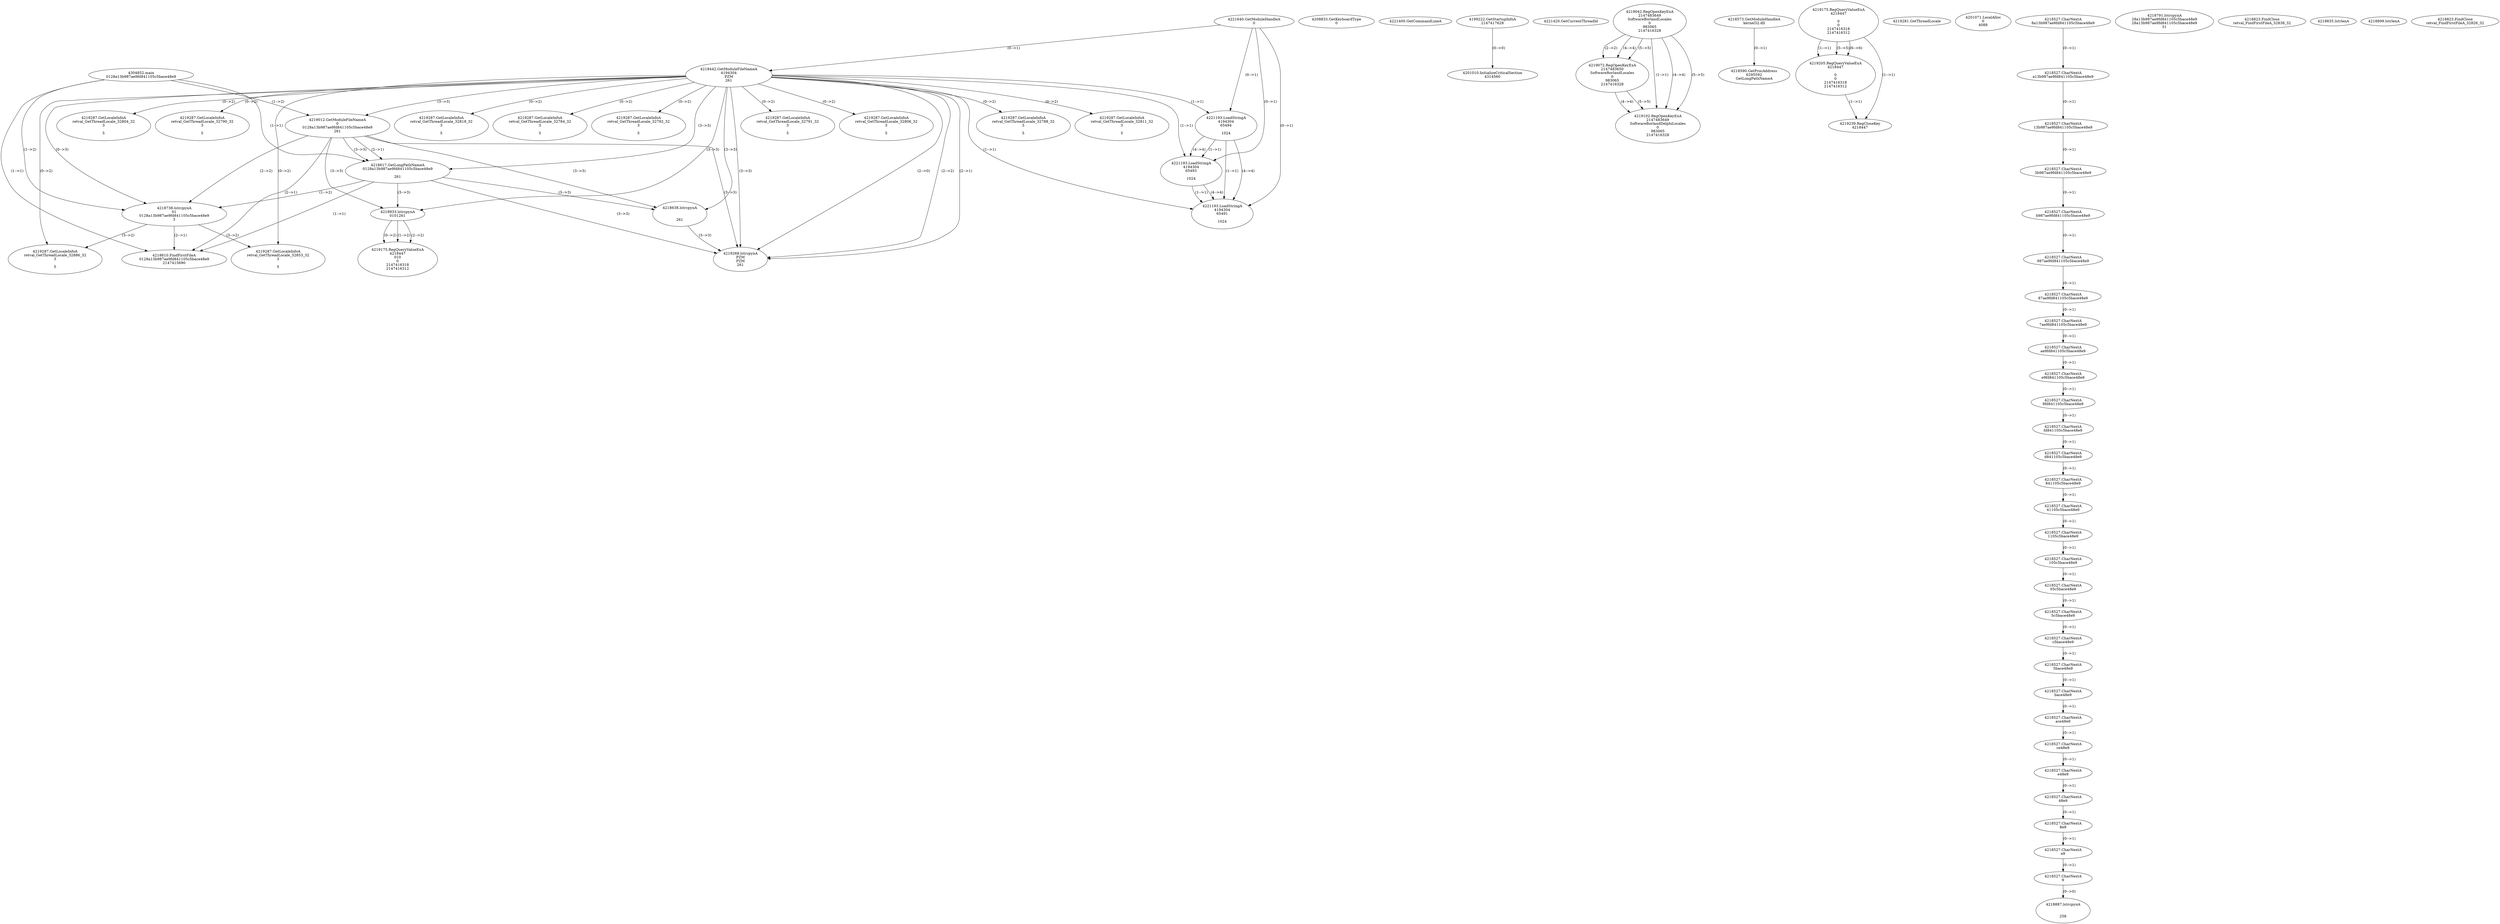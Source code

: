// Global SCDG with merge call
digraph {
	0 [label="4304852.main
0128a13b987ae9fd841105c5bace48e9"]
	1 [label="4221640.GetModuleHandleA
0"]
	2 [label="4208833.GetKeyboardType
0"]
	3 [label="4221400.GetCommandLineA
"]
	4 [label="4199222.GetStartupInfoA
2147417628"]
	5 [label="4221420.GetCurrentThreadId
"]
	6 [label="4218442.GetModuleFileNameA
4194304
PZM
261"]
	1 -> 6 [label="(0-->1)"]
	7 [label="4219012.GetModuleFileNameA
0
0128a13b987ae9fd841105c5bace48e9
261"]
	0 -> 7 [label="(1-->2)"]
	6 -> 7 [label="(3-->3)"]
	8 [label="4219042.RegOpenKeyExA
2147483649
Software\Borland\Locales
0
983065
2147416328"]
	9 [label="4219072.RegOpenKeyExA
2147483650
Software\Borland\Locales
0
983065
2147416328"]
	8 -> 9 [label="(2-->2)"]
	8 -> 9 [label="(4-->4)"]
	8 -> 9 [label="(5-->5)"]
	10 [label="4219102.RegOpenKeyExA
2147483649
Software\Borland\Delphi\Locales
0
983065
2147416328"]
	8 -> 10 [label="(1-->1)"]
	8 -> 10 [label="(4-->4)"]
	9 -> 10 [label="(4-->4)"]
	8 -> 10 [label="(5-->5)"]
	9 -> 10 [label="(5-->5)"]
	11 [label="4218573.GetModuleHandleA
kernel32.dll"]
	12 [label="4218590.GetProcAddress
6295592
GetLongPathNameA"]
	11 -> 12 [label="(0-->1)"]
	13 [label="4218617.GetLongPathNameA
0128a13b987ae9fd841105c5bace48e9

261"]
	0 -> 13 [label="(1-->1)"]
	7 -> 13 [label="(2-->1)"]
	6 -> 13 [label="(3-->3)"]
	7 -> 13 [label="(3-->3)"]
	14 [label="4218638.lstrcpynA


261"]
	6 -> 14 [label="(3-->3)"]
	7 -> 14 [label="(3-->3)"]
	13 -> 14 [label="(3-->3)"]
	15 [label="4219175.RegQueryValueExA
4218447

0
0
2147416318
2147416312"]
	16 [label="4219205.RegQueryValueExA
4218447

0
0
2147416318
2147416312"]
	15 -> 16 [label="(1-->1)"]
	15 -> 16 [label="(5-->5)"]
	15 -> 16 [label="(6-->6)"]
	17 [label="4219239.RegCloseKey
4218447"]
	15 -> 17 [label="(1-->1)"]
	16 -> 17 [label="(1-->1)"]
	18 [label="4219268.lstrcpynA
PZM
PZM
261"]
	6 -> 18 [label="(2-->1)"]
	6 -> 18 [label="(2-->2)"]
	6 -> 18 [label="(3-->3)"]
	7 -> 18 [label="(3-->3)"]
	13 -> 18 [label="(3-->3)"]
	14 -> 18 [label="(3-->3)"]
	6 -> 18 [label="(2-->0)"]
	19 [label="4219281.GetThreadLocale
"]
	20 [label="4219287.GetLocaleInfoA
retval_GetThreadLocale_32818_32
3

5"]
	6 -> 20 [label="(0-->2)"]
	21 [label="4221193.LoadStringA
4194304
65494

1024"]
	1 -> 21 [label="(0-->1)"]
	6 -> 21 [label="(1-->1)"]
	22 [label="4221193.LoadStringA
4194304
65493

1024"]
	1 -> 22 [label="(0-->1)"]
	6 -> 22 [label="(1-->1)"]
	21 -> 22 [label="(1-->1)"]
	21 -> 22 [label="(4-->4)"]
	23 [label="4221193.LoadStringA
4194304
65491

1024"]
	1 -> 23 [label="(0-->1)"]
	6 -> 23 [label="(1-->1)"]
	21 -> 23 [label="(1-->1)"]
	22 -> 23 [label="(1-->1)"]
	21 -> 23 [label="(4-->4)"]
	22 -> 23 [label="(4-->4)"]
	24 [label="4201010.InitializeCriticalSection
4314560"]
	4 -> 24 [label="(0-->0)"]
	25 [label="4201071.LocalAlloc
0
4088"]
	26 [label="4219287.GetLocaleInfoA
retval_GetThreadLocale_32784_32
3

5"]
	6 -> 26 [label="(0-->2)"]
	27 [label="4219287.GetLocaleInfoA
retval_GetThreadLocale_32792_32
3

5"]
	6 -> 27 [label="(0-->2)"]
	28 [label="4218738.lstrcpynA
01
0128a13b987ae9fd841105c5bace48e9
3"]
	0 -> 28 [label="(1-->2)"]
	7 -> 28 [label="(2-->2)"]
	13 -> 28 [label="(1-->2)"]
	6 -> 28 [label="(0-->3)"]
	29 [label="4218527.CharNextA
8a13b987ae9fd841105c5bace48e9"]
	30 [label="4218527.CharNextA
a13b987ae9fd841105c5bace48e9"]
	29 -> 30 [label="(0-->1)"]
	31 [label="4218527.CharNextA
13b987ae9fd841105c5bace48e9"]
	30 -> 31 [label="(0-->1)"]
	32 [label="4218527.CharNextA
3b987ae9fd841105c5bace48e9"]
	31 -> 32 [label="(0-->1)"]
	33 [label="4218527.CharNextA
b987ae9fd841105c5bace48e9"]
	32 -> 33 [label="(0-->1)"]
	34 [label="4218527.CharNextA
987ae9fd841105c5bace48e9"]
	33 -> 34 [label="(0-->1)"]
	35 [label="4218527.CharNextA
87ae9fd841105c5bace48e9"]
	34 -> 35 [label="(0-->1)"]
	36 [label="4218527.CharNextA
7ae9fd841105c5bace48e9"]
	35 -> 36 [label="(0-->1)"]
	37 [label="4218527.CharNextA
ae9fd841105c5bace48e9"]
	36 -> 37 [label="(0-->1)"]
	38 [label="4218527.CharNextA
e9fd841105c5bace48e9"]
	37 -> 38 [label="(0-->1)"]
	39 [label="4218527.CharNextA
9fd841105c5bace48e9"]
	38 -> 39 [label="(0-->1)"]
	40 [label="4218527.CharNextA
fd841105c5bace48e9"]
	39 -> 40 [label="(0-->1)"]
	41 [label="4218527.CharNextA
d841105c5bace48e9"]
	40 -> 41 [label="(0-->1)"]
	42 [label="4218527.CharNextA
841105c5bace48e9"]
	41 -> 42 [label="(0-->1)"]
	43 [label="4218527.CharNextA
41105c5bace48e9"]
	42 -> 43 [label="(0-->1)"]
	44 [label="4218527.CharNextA
1105c5bace48e9"]
	43 -> 44 [label="(0-->1)"]
	45 [label="4218527.CharNextA
105c5bace48e9"]
	44 -> 45 [label="(0-->1)"]
	46 [label="4218527.CharNextA
05c5bace48e9"]
	45 -> 46 [label="(0-->1)"]
	47 [label="4218527.CharNextA
5c5bace48e9"]
	46 -> 47 [label="(0-->1)"]
	48 [label="4218527.CharNextA
c5bace48e9"]
	47 -> 48 [label="(0-->1)"]
	49 [label="4218527.CharNextA
5bace48e9"]
	48 -> 49 [label="(0-->1)"]
	50 [label="4218527.CharNextA
bace48e9"]
	49 -> 50 [label="(0-->1)"]
	51 [label="4218527.CharNextA
ace48e9"]
	50 -> 51 [label="(0-->1)"]
	52 [label="4218527.CharNextA
ce48e9"]
	51 -> 52 [label="(0-->1)"]
	53 [label="4218527.CharNextA
e48e9"]
	52 -> 53 [label="(0-->1)"]
	54 [label="4218527.CharNextA
48e9"]
	53 -> 54 [label="(0-->1)"]
	55 [label="4218527.CharNextA
8e9"]
	54 -> 55 [label="(0-->1)"]
	56 [label="4218527.CharNextA
e9"]
	55 -> 56 [label="(0-->1)"]
	57 [label="4218527.CharNextA
9"]
	56 -> 57 [label="(0-->1)"]
	58 [label="4218791.lstrcpynA
28a13b987ae9fd841105c5bace48e9
28a13b987ae9fd841105c5bace48e9
31"]
	59 [label="4218810.FindFirstFileA
0128a13b987ae9fd841105c5bace48e9
2147415690"]
	0 -> 59 [label="(1-->1)"]
	7 -> 59 [label="(2-->1)"]
	13 -> 59 [label="(1-->1)"]
	28 -> 59 [label="(2-->1)"]
	60 [label="4218823.FindClose
retval_FindFirstFileA_32838_32"]
	61 [label="4218835.lstrlenA
"]
	62 [label="4218887.lstrcpynA


258"]
	57 -> 62 [label="(0-->0)"]
	63 [label="4218899.lstrlenA
"]
	64 [label="4218933.lstrcpynA
01\
01\
261"]
	6 -> 64 [label="(3-->3)"]
	7 -> 64 [label="(3-->3)"]
	13 -> 64 [label="(3-->3)"]
	65 [label="4219175.RegQueryValueExA
4218447
01\
0
0
2147416318
2147416312"]
	64 -> 65 [label="(1-->2)"]
	64 -> 65 [label="(2-->2)"]
	64 -> 65 [label="(0-->2)"]
	66 [label="4219287.GetLocaleInfoA
retval_GetThreadLocale_32886_32
3

5"]
	6 -> 66 [label="(0-->2)"]
	28 -> 66 [label="(3-->2)"]
	67 [label="4219287.GetLocaleInfoA
retval_GetThreadLocale_32791_32
3

5"]
	6 -> 67 [label="(0-->2)"]
	68 [label="4219287.GetLocaleInfoA
retval_GetThreadLocale_32806_32
3

5"]
	6 -> 68 [label="(0-->2)"]
	69 [label="4219287.GetLocaleInfoA
retval_GetThreadLocale_32788_32
3

5"]
	6 -> 69 [label="(0-->2)"]
	70 [label="4219287.GetLocaleInfoA
retval_GetThreadLocale_32811_32
3

5"]
	6 -> 70 [label="(0-->2)"]
	71 [label="4219287.GetLocaleInfoA
retval_GetThreadLocale_32804_32
3

5"]
	6 -> 71 [label="(0-->2)"]
	72 [label="4219287.GetLocaleInfoA
retval_GetThreadLocale_32790_32
3

5"]
	6 -> 72 [label="(0-->2)"]
	73 [label="4218823.FindClose
retval_FindFirstFileA_32826_32"]
	74 [label="4219287.GetLocaleInfoA
retval_GetThreadLocale_32853_32
3

5"]
	6 -> 74 [label="(0-->2)"]
	28 -> 74 [label="(3-->2)"]
}

